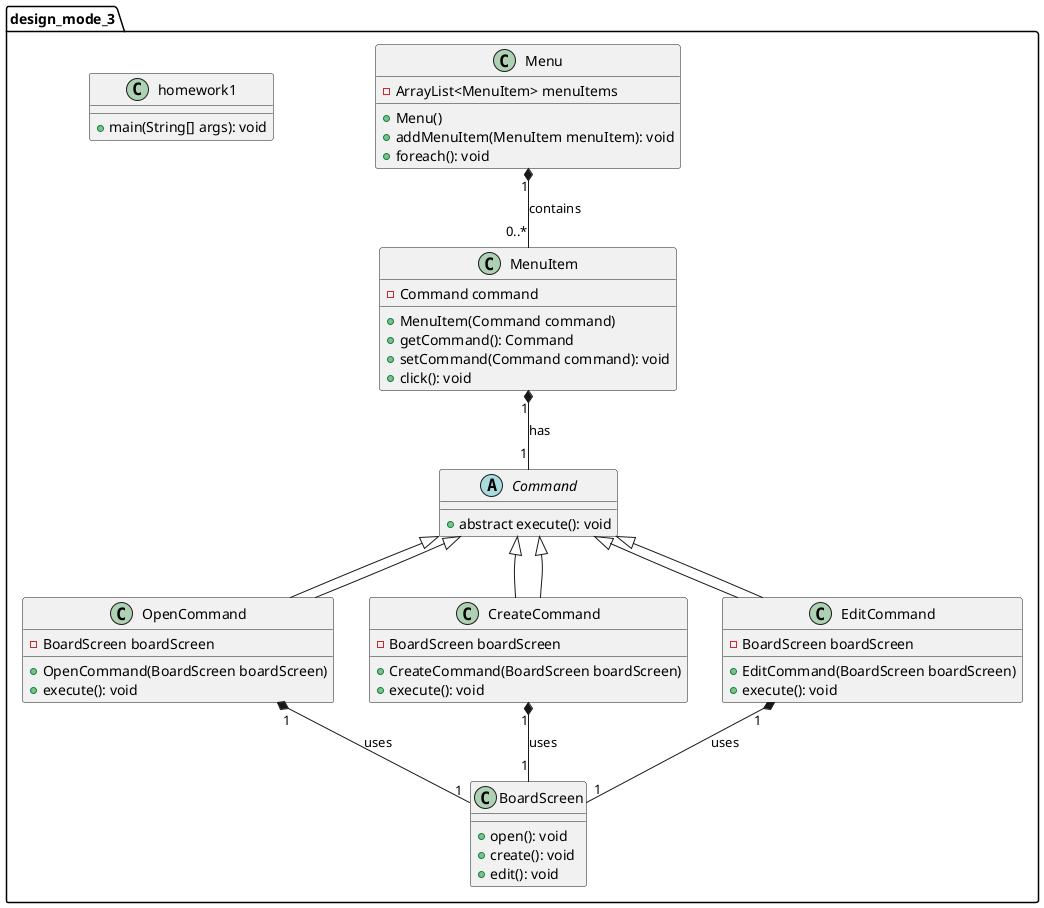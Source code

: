 @startuml
package "design_mode_3" {
    class MenuItem {
        - Command command
        + MenuItem(Command command)
        + getCommand(): Command
        + setCommand(Command command): void
        + click(): void
    }
    class Menu {
        - ArrayList<MenuItem> menuItems
        + Menu()
        + addMenuItem(MenuItem menuItem): void
        + foreach(): void
    }
    abstract class Command {
        + abstract execute(): void
    }
    class BoardScreen {
        + open(): void
        + create(): void
        + edit(): void
    }
    class OpenCommand extends Command {
        - BoardScreen boardScreen
        + OpenCommand(BoardScreen boardScreen)
        + execute(): void
    }
    class CreateCommand extends Command {
        - BoardScreen boardScreen
        + CreateCommand(BoardScreen boardScreen)
        + execute(): void
    }
    class EditCommand extends Command {
        - BoardScreen boardScreen
        + EditCommand(BoardScreen boardScreen)
        + execute(): void
    }
    class homework1 {
        + main(String[] args): void
    }
    Menu "1" *-- "0..*" MenuItem : contains
    MenuItem "1" *-- "1" Command : has
    OpenCommand "1" *-- "1" BoardScreen : uses
    CreateCommand "1" *-- "1" BoardScreen : uses
    EditCommand "1" *-- "1" BoardScreen : uses
    OpenCommand --|> Command
    CreateCommand --|> Command
    EditCommand --|> Command
}
@enduml